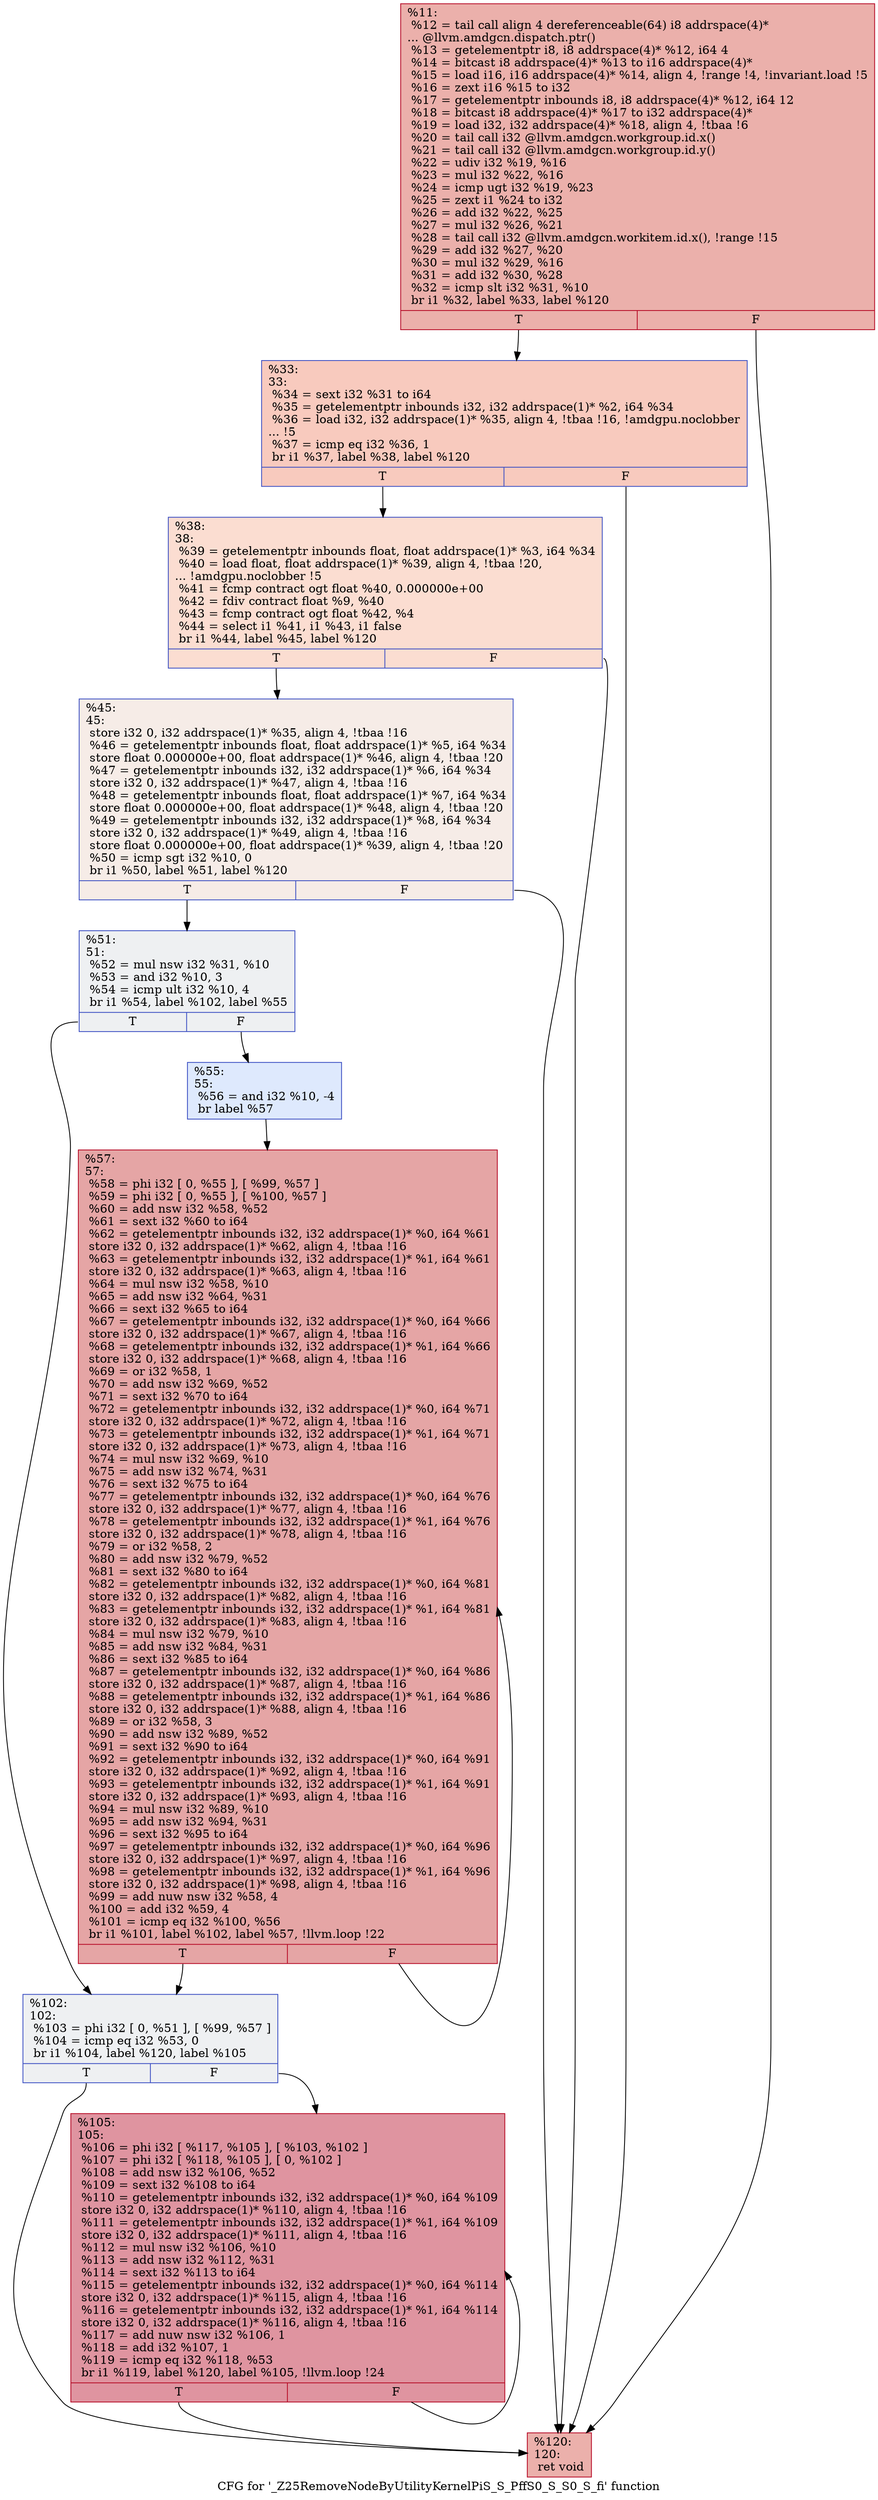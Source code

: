 digraph "CFG for '_Z25RemoveNodeByUtilityKernelPiS_S_PffS0_S_S0_S_fi' function" {
	label="CFG for '_Z25RemoveNodeByUtilityKernelPiS_S_PffS0_S_S0_S_fi' function";

	Node0x5327eb0 [shape=record,color="#b70d28ff", style=filled, fillcolor="#d24b4070",label="{%11:\l  %12 = tail call align 4 dereferenceable(64) i8 addrspace(4)*\l... @llvm.amdgcn.dispatch.ptr()\l  %13 = getelementptr i8, i8 addrspace(4)* %12, i64 4\l  %14 = bitcast i8 addrspace(4)* %13 to i16 addrspace(4)*\l  %15 = load i16, i16 addrspace(4)* %14, align 4, !range !4, !invariant.load !5\l  %16 = zext i16 %15 to i32\l  %17 = getelementptr inbounds i8, i8 addrspace(4)* %12, i64 12\l  %18 = bitcast i8 addrspace(4)* %17 to i32 addrspace(4)*\l  %19 = load i32, i32 addrspace(4)* %18, align 4, !tbaa !6\l  %20 = tail call i32 @llvm.amdgcn.workgroup.id.x()\l  %21 = tail call i32 @llvm.amdgcn.workgroup.id.y()\l  %22 = udiv i32 %19, %16\l  %23 = mul i32 %22, %16\l  %24 = icmp ugt i32 %19, %23\l  %25 = zext i1 %24 to i32\l  %26 = add i32 %22, %25\l  %27 = mul i32 %26, %21\l  %28 = tail call i32 @llvm.amdgcn.workitem.id.x(), !range !15\l  %29 = add i32 %27, %20\l  %30 = mul i32 %29, %16\l  %31 = add i32 %30, %28\l  %32 = icmp slt i32 %31, %10\l  br i1 %32, label %33, label %120\l|{<s0>T|<s1>F}}"];
	Node0x5327eb0:s0 -> Node0x532a490;
	Node0x5327eb0:s1 -> Node0x532a520;
	Node0x532a490 [shape=record,color="#3d50c3ff", style=filled, fillcolor="#ef886b70",label="{%33:\l33:                                               \l  %34 = sext i32 %31 to i64\l  %35 = getelementptr inbounds i32, i32 addrspace(1)* %2, i64 %34\l  %36 = load i32, i32 addrspace(1)* %35, align 4, !tbaa !16, !amdgpu.noclobber\l... !5\l  %37 = icmp eq i32 %36, 1\l  br i1 %37, label %38, label %120\l|{<s0>T|<s1>F}}"];
	Node0x532a490:s0 -> Node0x532c1b0;
	Node0x532a490:s1 -> Node0x532a520;
	Node0x532c1b0 [shape=record,color="#3d50c3ff", style=filled, fillcolor="#f7b39670",label="{%38:\l38:                                               \l  %39 = getelementptr inbounds float, float addrspace(1)* %3, i64 %34\l  %40 = load float, float addrspace(1)* %39, align 4, !tbaa !20,\l... !amdgpu.noclobber !5\l  %41 = fcmp contract ogt float %40, 0.000000e+00\l  %42 = fdiv contract float %9, %40\l  %43 = fcmp contract ogt float %42, %4\l  %44 = select i1 %41, i1 %43, i1 false\l  br i1 %44, label %45, label %120\l|{<s0>T|<s1>F}}"];
	Node0x532c1b0:s0 -> Node0x532d1f0;
	Node0x532c1b0:s1 -> Node0x532a520;
	Node0x532d1f0 [shape=record,color="#3d50c3ff", style=filled, fillcolor="#ead5c970",label="{%45:\l45:                                               \l  store i32 0, i32 addrspace(1)* %35, align 4, !tbaa !16\l  %46 = getelementptr inbounds float, float addrspace(1)* %5, i64 %34\l  store float 0.000000e+00, float addrspace(1)* %46, align 4, !tbaa !20\l  %47 = getelementptr inbounds i32, i32 addrspace(1)* %6, i64 %34\l  store i32 0, i32 addrspace(1)* %47, align 4, !tbaa !16\l  %48 = getelementptr inbounds float, float addrspace(1)* %7, i64 %34\l  store float 0.000000e+00, float addrspace(1)* %48, align 4, !tbaa !20\l  %49 = getelementptr inbounds i32, i32 addrspace(1)* %8, i64 %34\l  store i32 0, i32 addrspace(1)* %49, align 4, !tbaa !16\l  store float 0.000000e+00, float addrspace(1)* %39, align 4, !tbaa !20\l  %50 = icmp sgt i32 %10, 0\l  br i1 %50, label %51, label %120\l|{<s0>T|<s1>F}}"];
	Node0x532d1f0:s0 -> Node0x532e620;
	Node0x532d1f0:s1 -> Node0x532a520;
	Node0x532e620 [shape=record,color="#3d50c3ff", style=filled, fillcolor="#d9dce170",label="{%51:\l51:                                               \l  %52 = mul nsw i32 %31, %10\l  %53 = and i32 %10, 3\l  %54 = icmp ult i32 %10, 4\l  br i1 %54, label %102, label %55\l|{<s0>T|<s1>F}}"];
	Node0x532e620:s0 -> Node0x532e900;
	Node0x532e620:s1 -> Node0x532e950;
	Node0x532e950 [shape=record,color="#3d50c3ff", style=filled, fillcolor="#b5cdfa70",label="{%55:\l55:                                               \l  %56 = and i32 %10, -4\l  br label %57\l}"];
	Node0x532e950 -> Node0x532eb50;
	Node0x532eb50 [shape=record,color="#b70d28ff", style=filled, fillcolor="#c5333470",label="{%57:\l57:                                               \l  %58 = phi i32 [ 0, %55 ], [ %99, %57 ]\l  %59 = phi i32 [ 0, %55 ], [ %100, %57 ]\l  %60 = add nsw i32 %58, %52\l  %61 = sext i32 %60 to i64\l  %62 = getelementptr inbounds i32, i32 addrspace(1)* %0, i64 %61\l  store i32 0, i32 addrspace(1)* %62, align 4, !tbaa !16\l  %63 = getelementptr inbounds i32, i32 addrspace(1)* %1, i64 %61\l  store i32 0, i32 addrspace(1)* %63, align 4, !tbaa !16\l  %64 = mul nsw i32 %58, %10\l  %65 = add nsw i32 %64, %31\l  %66 = sext i32 %65 to i64\l  %67 = getelementptr inbounds i32, i32 addrspace(1)* %0, i64 %66\l  store i32 0, i32 addrspace(1)* %67, align 4, !tbaa !16\l  %68 = getelementptr inbounds i32, i32 addrspace(1)* %1, i64 %66\l  store i32 0, i32 addrspace(1)* %68, align 4, !tbaa !16\l  %69 = or i32 %58, 1\l  %70 = add nsw i32 %69, %52\l  %71 = sext i32 %70 to i64\l  %72 = getelementptr inbounds i32, i32 addrspace(1)* %0, i64 %71\l  store i32 0, i32 addrspace(1)* %72, align 4, !tbaa !16\l  %73 = getelementptr inbounds i32, i32 addrspace(1)* %1, i64 %71\l  store i32 0, i32 addrspace(1)* %73, align 4, !tbaa !16\l  %74 = mul nsw i32 %69, %10\l  %75 = add nsw i32 %74, %31\l  %76 = sext i32 %75 to i64\l  %77 = getelementptr inbounds i32, i32 addrspace(1)* %0, i64 %76\l  store i32 0, i32 addrspace(1)* %77, align 4, !tbaa !16\l  %78 = getelementptr inbounds i32, i32 addrspace(1)* %1, i64 %76\l  store i32 0, i32 addrspace(1)* %78, align 4, !tbaa !16\l  %79 = or i32 %58, 2\l  %80 = add nsw i32 %79, %52\l  %81 = sext i32 %80 to i64\l  %82 = getelementptr inbounds i32, i32 addrspace(1)* %0, i64 %81\l  store i32 0, i32 addrspace(1)* %82, align 4, !tbaa !16\l  %83 = getelementptr inbounds i32, i32 addrspace(1)* %1, i64 %81\l  store i32 0, i32 addrspace(1)* %83, align 4, !tbaa !16\l  %84 = mul nsw i32 %79, %10\l  %85 = add nsw i32 %84, %31\l  %86 = sext i32 %85 to i64\l  %87 = getelementptr inbounds i32, i32 addrspace(1)* %0, i64 %86\l  store i32 0, i32 addrspace(1)* %87, align 4, !tbaa !16\l  %88 = getelementptr inbounds i32, i32 addrspace(1)* %1, i64 %86\l  store i32 0, i32 addrspace(1)* %88, align 4, !tbaa !16\l  %89 = or i32 %58, 3\l  %90 = add nsw i32 %89, %52\l  %91 = sext i32 %90 to i64\l  %92 = getelementptr inbounds i32, i32 addrspace(1)* %0, i64 %91\l  store i32 0, i32 addrspace(1)* %92, align 4, !tbaa !16\l  %93 = getelementptr inbounds i32, i32 addrspace(1)* %1, i64 %91\l  store i32 0, i32 addrspace(1)* %93, align 4, !tbaa !16\l  %94 = mul nsw i32 %89, %10\l  %95 = add nsw i32 %94, %31\l  %96 = sext i32 %95 to i64\l  %97 = getelementptr inbounds i32, i32 addrspace(1)* %0, i64 %96\l  store i32 0, i32 addrspace(1)* %97, align 4, !tbaa !16\l  %98 = getelementptr inbounds i32, i32 addrspace(1)* %1, i64 %96\l  store i32 0, i32 addrspace(1)* %98, align 4, !tbaa !16\l  %99 = add nuw nsw i32 %58, 4\l  %100 = add i32 %59, 4\l  %101 = icmp eq i32 %100, %56\l  br i1 %101, label %102, label %57, !llvm.loop !22\l|{<s0>T|<s1>F}}"];
	Node0x532eb50:s0 -> Node0x532e900;
	Node0x532eb50:s1 -> Node0x532eb50;
	Node0x532e900 [shape=record,color="#3d50c3ff", style=filled, fillcolor="#d9dce170",label="{%102:\l102:                                              \l  %103 = phi i32 [ 0, %51 ], [ %99, %57 ]\l  %104 = icmp eq i32 %53, 0\l  br i1 %104, label %120, label %105\l|{<s0>T|<s1>F}}"];
	Node0x532e900:s0 -> Node0x532a520;
	Node0x532e900:s1 -> Node0x53313c0;
	Node0x53313c0 [shape=record,color="#b70d28ff", style=filled, fillcolor="#b70d2870",label="{%105:\l105:                                              \l  %106 = phi i32 [ %117, %105 ], [ %103, %102 ]\l  %107 = phi i32 [ %118, %105 ], [ 0, %102 ]\l  %108 = add nsw i32 %106, %52\l  %109 = sext i32 %108 to i64\l  %110 = getelementptr inbounds i32, i32 addrspace(1)* %0, i64 %109\l  store i32 0, i32 addrspace(1)* %110, align 4, !tbaa !16\l  %111 = getelementptr inbounds i32, i32 addrspace(1)* %1, i64 %109\l  store i32 0, i32 addrspace(1)* %111, align 4, !tbaa !16\l  %112 = mul nsw i32 %106, %10\l  %113 = add nsw i32 %112, %31\l  %114 = sext i32 %113 to i64\l  %115 = getelementptr inbounds i32, i32 addrspace(1)* %0, i64 %114\l  store i32 0, i32 addrspace(1)* %115, align 4, !tbaa !16\l  %116 = getelementptr inbounds i32, i32 addrspace(1)* %1, i64 %114\l  store i32 0, i32 addrspace(1)* %116, align 4, !tbaa !16\l  %117 = add nuw nsw i32 %106, 1\l  %118 = add i32 %107, 1\l  %119 = icmp eq i32 %118, %53\l  br i1 %119, label %120, label %105, !llvm.loop !24\l|{<s0>T|<s1>F}}"];
	Node0x53313c0:s0 -> Node0x532a520;
	Node0x53313c0:s1 -> Node0x53313c0;
	Node0x532a520 [shape=record,color="#b70d28ff", style=filled, fillcolor="#d24b4070",label="{%120:\l120:                                              \l  ret void\l}"];
}
